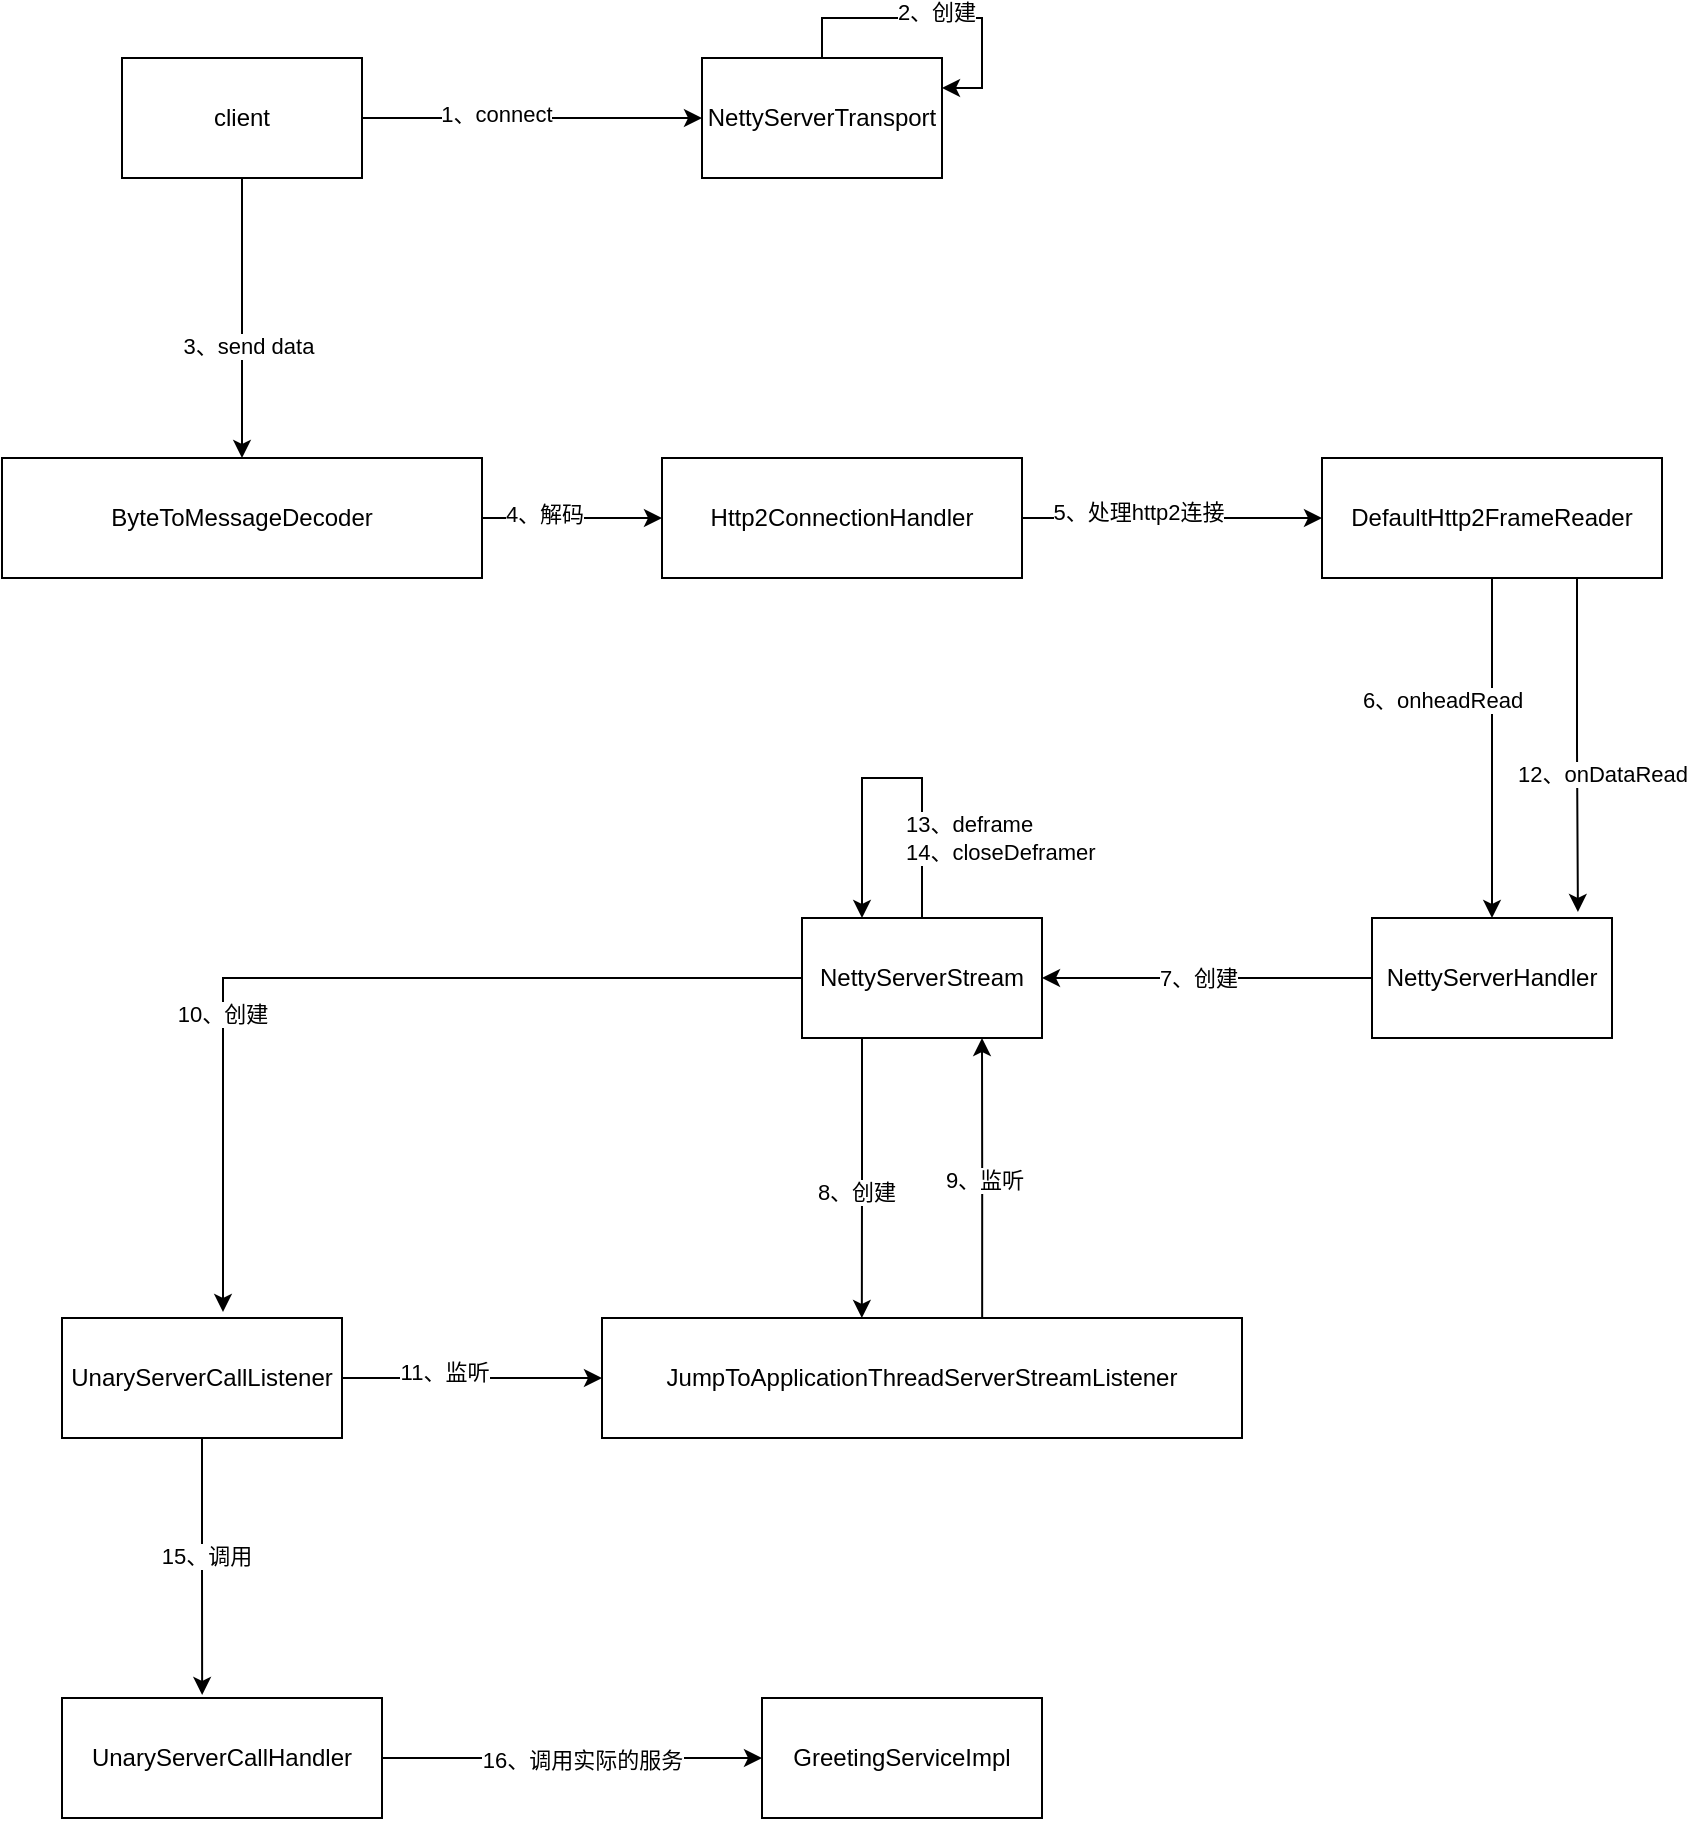 <mxfile version="20.2.4" type="github">
  <diagram id="bzW8M-Hxgqbr8Wwr40zB" name="第 1 页">
    <mxGraphModel dx="1186" dy="653" grid="1" gridSize="10" guides="1" tooltips="1" connect="1" arrows="1" fold="1" page="1" pageScale="1" pageWidth="827" pageHeight="1169" math="0" shadow="0">
      <root>
        <mxCell id="0" />
        <mxCell id="1" parent="0" />
        <mxCell id="b7MyCga4G6APyc6734f0-4" style="edgeStyle=orthogonalEdgeStyle;rounded=0;orthogonalLoop=1;jettySize=auto;html=1;entryX=0;entryY=0.5;entryDx=0;entryDy=0;" edge="1" parent="1" source="b7MyCga4G6APyc6734f0-2" target="b7MyCga4G6APyc6734f0-3">
          <mxGeometry relative="1" as="geometry" />
        </mxCell>
        <mxCell id="b7MyCga4G6APyc6734f0-5" value="1、connect" style="edgeLabel;html=1;align=center;verticalAlign=middle;resizable=0;points=[];" vertex="1" connectable="0" parent="b7MyCga4G6APyc6734f0-4">
          <mxGeometry x="-0.212" y="2" relative="1" as="geometry">
            <mxPoint as="offset" />
          </mxGeometry>
        </mxCell>
        <mxCell id="b7MyCga4G6APyc6734f0-6" style="edgeStyle=orthogonalEdgeStyle;rounded=0;orthogonalLoop=1;jettySize=auto;html=1;entryX=0.5;entryY=0;entryDx=0;entryDy=0;" edge="1" parent="1" source="b7MyCga4G6APyc6734f0-2" target="b7MyCga4G6APyc6734f0-10">
          <mxGeometry relative="1" as="geometry">
            <mxPoint x="200" y="360" as="targetPoint" />
          </mxGeometry>
        </mxCell>
        <mxCell id="b7MyCga4G6APyc6734f0-7" value="3、send data" style="edgeLabel;html=1;align=center;verticalAlign=middle;resizable=0;points=[];" vertex="1" connectable="0" parent="b7MyCga4G6APyc6734f0-6">
          <mxGeometry x="0.2" y="3" relative="1" as="geometry">
            <mxPoint as="offset" />
          </mxGeometry>
        </mxCell>
        <mxCell id="b7MyCga4G6APyc6734f0-2" value="client" style="whiteSpace=wrap;html=1;" vertex="1" parent="1">
          <mxGeometry x="140" y="170" width="120" height="60" as="geometry" />
        </mxCell>
        <mxCell id="b7MyCga4G6APyc6734f0-3" value="NettyServerTransport" style="whiteSpace=wrap;html=1;" vertex="1" parent="1">
          <mxGeometry x="430" y="170" width="120" height="60" as="geometry" />
        </mxCell>
        <mxCell id="b7MyCga4G6APyc6734f0-8" style="edgeStyle=orthogonalEdgeStyle;rounded=0;orthogonalLoop=1;jettySize=auto;html=1;entryX=1;entryY=0.25;entryDx=0;entryDy=0;" edge="1" parent="1" source="b7MyCga4G6APyc6734f0-3" target="b7MyCga4G6APyc6734f0-3">
          <mxGeometry relative="1" as="geometry" />
        </mxCell>
        <mxCell id="b7MyCga4G6APyc6734f0-9" value="2、创建" style="edgeLabel;html=1;align=center;verticalAlign=middle;resizable=0;points=[];" vertex="1" connectable="0" parent="b7MyCga4G6APyc6734f0-8">
          <mxGeometry x="-0.006" y="3" relative="1" as="geometry">
            <mxPoint as="offset" />
          </mxGeometry>
        </mxCell>
        <mxCell id="b7MyCga4G6APyc6734f0-14" style="edgeStyle=orthogonalEdgeStyle;rounded=0;orthogonalLoop=1;jettySize=auto;html=1;" edge="1" parent="1" source="b7MyCga4G6APyc6734f0-10" target="b7MyCga4G6APyc6734f0-11">
          <mxGeometry relative="1" as="geometry" />
        </mxCell>
        <mxCell id="b7MyCga4G6APyc6734f0-17" value="4、解码" style="edgeLabel;html=1;align=center;verticalAlign=middle;resizable=0;points=[];" vertex="1" connectable="0" parent="b7MyCga4G6APyc6734f0-14">
          <mxGeometry x="-0.32" y="2" relative="1" as="geometry">
            <mxPoint as="offset" />
          </mxGeometry>
        </mxCell>
        <mxCell id="b7MyCga4G6APyc6734f0-10" value="ByteToMessageDecoder" style="whiteSpace=wrap;html=1;" vertex="1" parent="1">
          <mxGeometry x="80" y="370" width="240" height="60" as="geometry" />
        </mxCell>
        <mxCell id="b7MyCga4G6APyc6734f0-15" style="edgeStyle=orthogonalEdgeStyle;rounded=0;orthogonalLoop=1;jettySize=auto;html=1;entryX=0;entryY=0.5;entryDx=0;entryDy=0;" edge="1" parent="1" source="b7MyCga4G6APyc6734f0-11" target="b7MyCga4G6APyc6734f0-12">
          <mxGeometry relative="1" as="geometry" />
        </mxCell>
        <mxCell id="b7MyCga4G6APyc6734f0-18" value="5、处理http2连接" style="edgeLabel;html=1;align=center;verticalAlign=middle;resizable=0;points=[];" vertex="1" connectable="0" parent="b7MyCga4G6APyc6734f0-15">
          <mxGeometry x="-0.225" y="3" relative="1" as="geometry">
            <mxPoint as="offset" />
          </mxGeometry>
        </mxCell>
        <mxCell id="b7MyCga4G6APyc6734f0-11" value="Http2ConnectionHandler" style="whiteSpace=wrap;html=1;" vertex="1" parent="1">
          <mxGeometry x="410" y="370" width="180" height="60" as="geometry" />
        </mxCell>
        <mxCell id="b7MyCga4G6APyc6734f0-16" style="edgeStyle=orthogonalEdgeStyle;rounded=0;orthogonalLoop=1;jettySize=auto;html=1;entryX=0.5;entryY=0;entryDx=0;entryDy=0;" edge="1" parent="1" source="b7MyCga4G6APyc6734f0-12" target="b7MyCga4G6APyc6734f0-13">
          <mxGeometry relative="1" as="geometry" />
        </mxCell>
        <mxCell id="b7MyCga4G6APyc6734f0-20" value="6、onheadRead" style="edgeLabel;html=1;align=center;verticalAlign=middle;resizable=0;points=[];" vertex="1" connectable="0" parent="b7MyCga4G6APyc6734f0-16">
          <mxGeometry x="-0.282" y="4" relative="1" as="geometry">
            <mxPoint x="-29" as="offset" />
          </mxGeometry>
        </mxCell>
        <mxCell id="b7MyCga4G6APyc6734f0-35" style="edgeStyle=orthogonalEdgeStyle;rounded=0;orthogonalLoop=1;jettySize=auto;html=1;exitX=0.75;exitY=1;exitDx=0;exitDy=0;entryX=0.858;entryY=-0.05;entryDx=0;entryDy=0;entryPerimeter=0;" edge="1" parent="1" source="b7MyCga4G6APyc6734f0-12" target="b7MyCga4G6APyc6734f0-13">
          <mxGeometry relative="1" as="geometry" />
        </mxCell>
        <mxCell id="b7MyCga4G6APyc6734f0-36" value="12、onDataRead" style="edgeLabel;html=1;align=center;verticalAlign=middle;resizable=0;points=[];" vertex="1" connectable="0" parent="b7MyCga4G6APyc6734f0-35">
          <mxGeometry x="0.17" relative="1" as="geometry">
            <mxPoint x="12" as="offset" />
          </mxGeometry>
        </mxCell>
        <mxCell id="b7MyCga4G6APyc6734f0-12" value="DefaultHttp2FrameReader" style="whiteSpace=wrap;html=1;" vertex="1" parent="1">
          <mxGeometry x="740" y="370" width="170" height="60" as="geometry" />
        </mxCell>
        <mxCell id="b7MyCga4G6APyc6734f0-22" style="edgeStyle=orthogonalEdgeStyle;rounded=0;orthogonalLoop=1;jettySize=auto;html=1;entryX=1;entryY=0.5;entryDx=0;entryDy=0;" edge="1" parent="1" source="b7MyCga4G6APyc6734f0-13" target="b7MyCga4G6APyc6734f0-21">
          <mxGeometry relative="1" as="geometry" />
        </mxCell>
        <mxCell id="b7MyCga4G6APyc6734f0-23" value="7、创建" style="edgeLabel;html=1;align=center;verticalAlign=middle;resizable=0;points=[];" vertex="1" connectable="0" parent="b7MyCga4G6APyc6734f0-22">
          <mxGeometry x="0.054" relative="1" as="geometry">
            <mxPoint as="offset" />
          </mxGeometry>
        </mxCell>
        <mxCell id="b7MyCga4G6APyc6734f0-13" value="NettyServerHandler" style="whiteSpace=wrap;html=1;" vertex="1" parent="1">
          <mxGeometry x="765" y="600" width="120" height="60" as="geometry" />
        </mxCell>
        <mxCell id="b7MyCga4G6APyc6734f0-25" style="edgeStyle=orthogonalEdgeStyle;rounded=0;orthogonalLoop=1;jettySize=auto;html=1;entryX=0.406;entryY=0;entryDx=0;entryDy=0;entryPerimeter=0;exitX=0.25;exitY=1;exitDx=0;exitDy=0;" edge="1" parent="1" source="b7MyCga4G6APyc6734f0-21" target="b7MyCga4G6APyc6734f0-24">
          <mxGeometry relative="1" as="geometry" />
        </mxCell>
        <mxCell id="b7MyCga4G6APyc6734f0-27" value="8、创建" style="edgeLabel;html=1;align=center;verticalAlign=middle;resizable=0;points=[];" vertex="1" connectable="0" parent="b7MyCga4G6APyc6734f0-25">
          <mxGeometry x="0.091" y="-3" relative="1" as="geometry">
            <mxPoint as="offset" />
          </mxGeometry>
        </mxCell>
        <mxCell id="b7MyCga4G6APyc6734f0-31" style="edgeStyle=orthogonalEdgeStyle;rounded=0;orthogonalLoop=1;jettySize=auto;html=1;entryX=0.575;entryY=-0.05;entryDx=0;entryDy=0;entryPerimeter=0;" edge="1" parent="1" source="b7MyCga4G6APyc6734f0-21" target="b7MyCga4G6APyc6734f0-30">
          <mxGeometry relative="1" as="geometry" />
        </mxCell>
        <mxCell id="b7MyCga4G6APyc6734f0-32" value="10、创建" style="edgeLabel;html=1;align=center;verticalAlign=middle;resizable=0;points=[];" vertex="1" connectable="0" parent="b7MyCga4G6APyc6734f0-31">
          <mxGeometry x="0.347" y="-1" relative="1" as="geometry">
            <mxPoint as="offset" />
          </mxGeometry>
        </mxCell>
        <mxCell id="b7MyCga4G6APyc6734f0-37" style="edgeStyle=orthogonalEdgeStyle;rounded=0;orthogonalLoop=1;jettySize=auto;html=1;entryX=0.25;entryY=0;entryDx=0;entryDy=0;" edge="1" parent="1" source="b7MyCga4G6APyc6734f0-21" target="b7MyCga4G6APyc6734f0-21">
          <mxGeometry relative="1" as="geometry">
            <mxPoint x="510" y="590" as="targetPoint" />
            <Array as="points">
              <mxPoint x="540" y="530" />
              <mxPoint x="510" y="530" />
            </Array>
          </mxGeometry>
        </mxCell>
        <mxCell id="b7MyCga4G6APyc6734f0-38" value="13、deframe&lt;br&gt;14、closeDeframer" style="edgeLabel;html=1;align=left;verticalAlign=middle;resizable=0;points=[];" vertex="1" connectable="0" parent="b7MyCga4G6APyc6734f0-37">
          <mxGeometry x="-0.024" y="3" relative="1" as="geometry">
            <mxPoint x="3" y="27" as="offset" />
          </mxGeometry>
        </mxCell>
        <mxCell id="b7MyCga4G6APyc6734f0-21" value="&lt;div style=&quot;text-align: start;&quot;&gt;NettyServerStream&lt;/div&gt;" style="whiteSpace=wrap;html=1;" vertex="1" parent="1">
          <mxGeometry x="480" y="600" width="120" height="60" as="geometry" />
        </mxCell>
        <mxCell id="b7MyCga4G6APyc6734f0-26" style="edgeStyle=orthogonalEdgeStyle;rounded=0;orthogonalLoop=1;jettySize=auto;html=1;entryX=0.75;entryY=1;entryDx=0;entryDy=0;exitX=0.594;exitY=0.017;exitDx=0;exitDy=0;exitPerimeter=0;" edge="1" parent="1" source="b7MyCga4G6APyc6734f0-24" target="b7MyCga4G6APyc6734f0-21">
          <mxGeometry relative="1" as="geometry" />
        </mxCell>
        <mxCell id="b7MyCga4G6APyc6734f0-28" value="9、监听" style="edgeLabel;html=1;align=center;verticalAlign=middle;resizable=0;points=[];" vertex="1" connectable="0" parent="b7MyCga4G6APyc6734f0-26">
          <mxGeometry x="-0.326" y="-1" relative="1" as="geometry">
            <mxPoint y="-23" as="offset" />
          </mxGeometry>
        </mxCell>
        <mxCell id="b7MyCga4G6APyc6734f0-24" value="JumpToApplicationThreadServerStreamListener" style="whiteSpace=wrap;html=1;" vertex="1" parent="1">
          <mxGeometry x="380" y="800" width="320" height="60" as="geometry" />
        </mxCell>
        <mxCell id="b7MyCga4G6APyc6734f0-33" style="edgeStyle=orthogonalEdgeStyle;rounded=0;orthogonalLoop=1;jettySize=auto;html=1;entryX=0;entryY=0.5;entryDx=0;entryDy=0;" edge="1" parent="1" source="b7MyCga4G6APyc6734f0-30" target="b7MyCga4G6APyc6734f0-24">
          <mxGeometry relative="1" as="geometry" />
        </mxCell>
        <mxCell id="b7MyCga4G6APyc6734f0-34" value="11、监听" style="edgeLabel;html=1;align=center;verticalAlign=middle;resizable=0;points=[];" vertex="1" connectable="0" parent="b7MyCga4G6APyc6734f0-33">
          <mxGeometry x="-0.225" y="3" relative="1" as="geometry">
            <mxPoint as="offset" />
          </mxGeometry>
        </mxCell>
        <mxCell id="b7MyCga4G6APyc6734f0-40" style="edgeStyle=orthogonalEdgeStyle;rounded=0;orthogonalLoop=1;jettySize=auto;html=1;entryX=0;entryY=0.5;entryDx=0;entryDy=0;exitX=1;exitY=0.5;exitDx=0;exitDy=0;" edge="1" parent="1" source="b7MyCga4G6APyc6734f0-42" target="b7MyCga4G6APyc6734f0-39">
          <mxGeometry relative="1" as="geometry" />
        </mxCell>
        <mxCell id="b7MyCga4G6APyc6734f0-41" value="16、调用实际的服务" style="edgeLabel;html=1;align=center;verticalAlign=middle;resizable=0;points=[];" vertex="1" connectable="0" parent="b7MyCga4G6APyc6734f0-40">
          <mxGeometry x="0.054" relative="1" as="geometry">
            <mxPoint y="1" as="offset" />
          </mxGeometry>
        </mxCell>
        <mxCell id="b7MyCga4G6APyc6734f0-43" style="edgeStyle=orthogonalEdgeStyle;rounded=0;orthogonalLoop=1;jettySize=auto;html=1;entryX=0.438;entryY=-0.025;entryDx=0;entryDy=0;entryPerimeter=0;" edge="1" parent="1" source="b7MyCga4G6APyc6734f0-30" target="b7MyCga4G6APyc6734f0-42">
          <mxGeometry relative="1" as="geometry" />
        </mxCell>
        <mxCell id="b7MyCga4G6APyc6734f0-44" value="15、调用" style="edgeLabel;html=1;align=center;verticalAlign=middle;resizable=0;points=[];" vertex="1" connectable="0" parent="b7MyCga4G6APyc6734f0-43">
          <mxGeometry x="-0.106" y="2" relative="1" as="geometry">
            <mxPoint y="1" as="offset" />
          </mxGeometry>
        </mxCell>
        <mxCell id="b7MyCga4G6APyc6734f0-30" value="UnaryServerCallListener" style="whiteSpace=wrap;html=1;" vertex="1" parent="1">
          <mxGeometry x="110" y="800" width="140" height="60" as="geometry" />
        </mxCell>
        <mxCell id="b7MyCga4G6APyc6734f0-39" value="GreetingServiceImpl" style="whiteSpace=wrap;html=1;" vertex="1" parent="1">
          <mxGeometry x="460" y="990" width="140" height="60" as="geometry" />
        </mxCell>
        <mxCell id="b7MyCga4G6APyc6734f0-42" value="UnaryServerCallHandler" style="whiteSpace=wrap;html=1;" vertex="1" parent="1">
          <mxGeometry x="110" y="990" width="160" height="60" as="geometry" />
        </mxCell>
      </root>
    </mxGraphModel>
  </diagram>
</mxfile>

